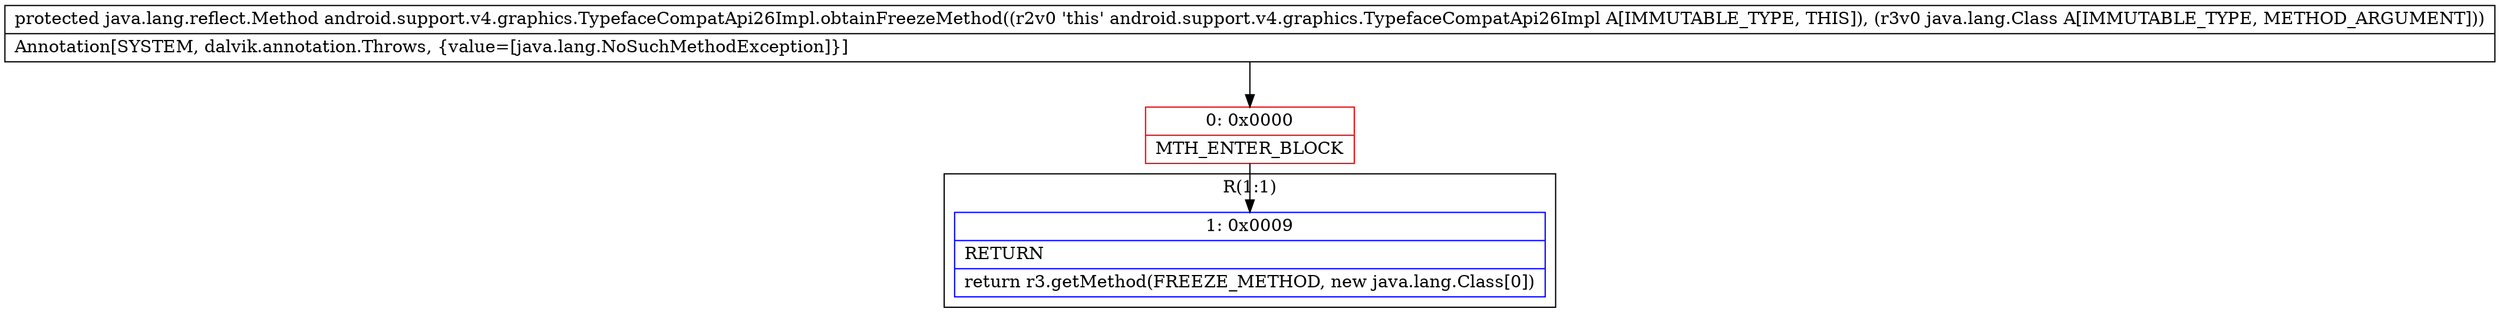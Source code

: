 digraph "CFG forandroid.support.v4.graphics.TypefaceCompatApi26Impl.obtainFreezeMethod(Ljava\/lang\/Class;)Ljava\/lang\/reflect\/Method;" {
subgraph cluster_Region_1664779588 {
label = "R(1:1)";
node [shape=record,color=blue];
Node_1 [shape=record,label="{1\:\ 0x0009|RETURN\l|return r3.getMethod(FREEZE_METHOD, new java.lang.Class[0])\l}"];
}
Node_0 [shape=record,color=red,label="{0\:\ 0x0000|MTH_ENTER_BLOCK\l}"];
MethodNode[shape=record,label="{protected java.lang.reflect.Method android.support.v4.graphics.TypefaceCompatApi26Impl.obtainFreezeMethod((r2v0 'this' android.support.v4.graphics.TypefaceCompatApi26Impl A[IMMUTABLE_TYPE, THIS]), (r3v0 java.lang.Class A[IMMUTABLE_TYPE, METHOD_ARGUMENT]))  | Annotation[SYSTEM, dalvik.annotation.Throws, \{value=[java.lang.NoSuchMethodException]\}]\l}"];
MethodNode -> Node_0;
Node_0 -> Node_1;
}

